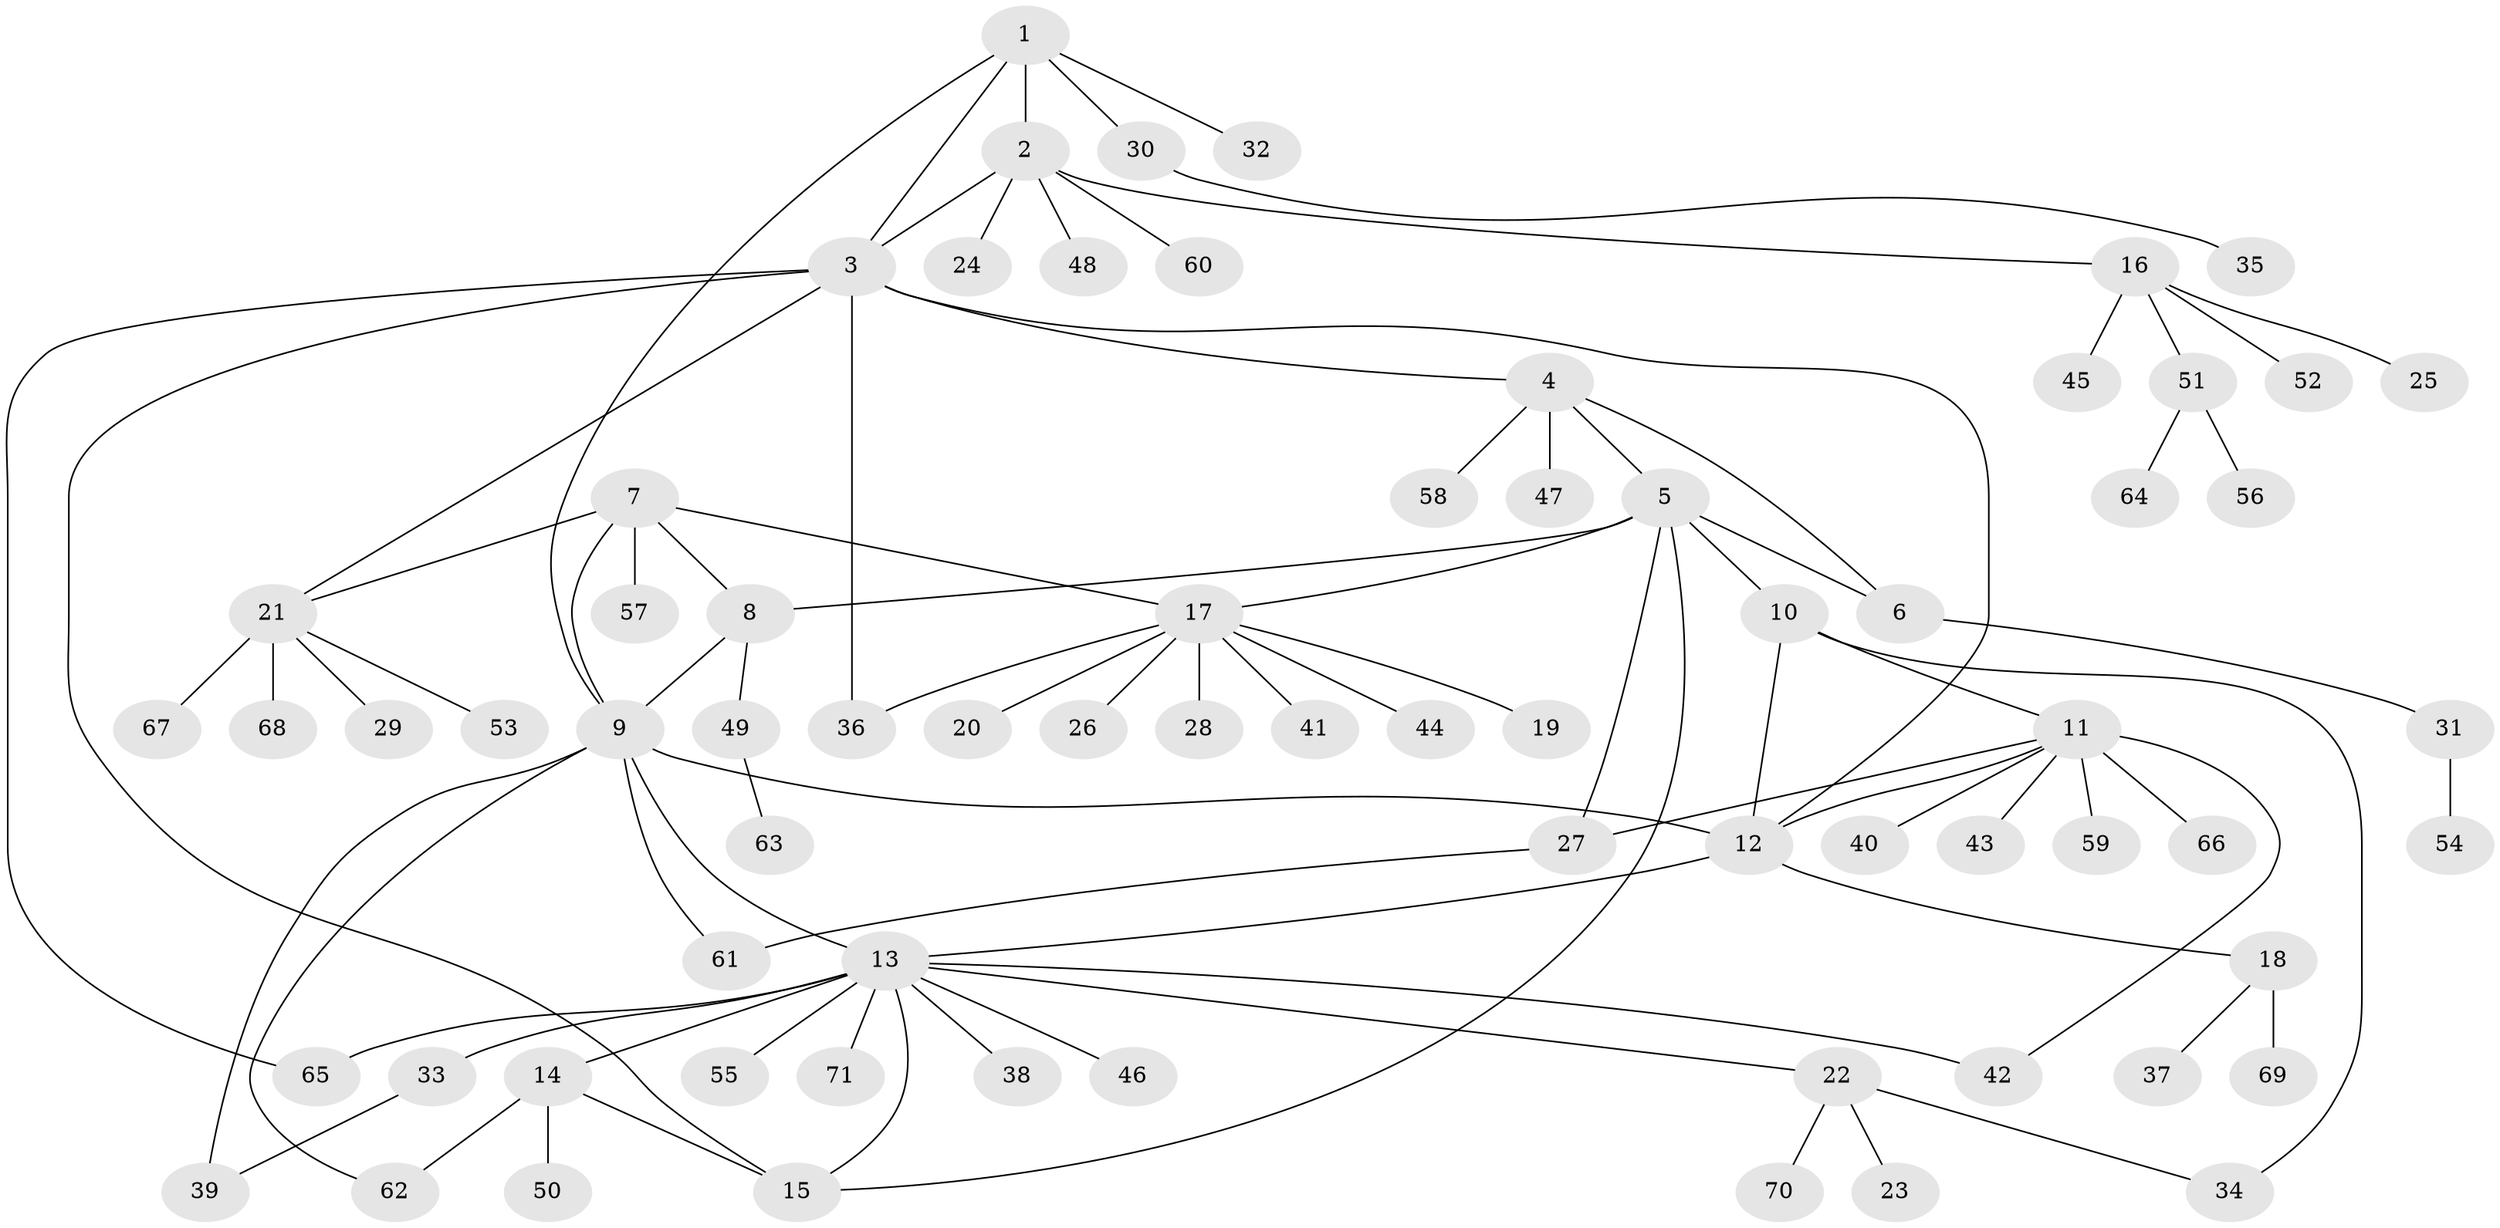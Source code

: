 // Generated by graph-tools (version 1.1) at 2025/54/03/09/25 04:54:47]
// undirected, 71 vertices, 91 edges
graph export_dot {
graph [start="1"]
  node [color=gray90,style=filled];
  1;
  2;
  3;
  4;
  5;
  6;
  7;
  8;
  9;
  10;
  11;
  12;
  13;
  14;
  15;
  16;
  17;
  18;
  19;
  20;
  21;
  22;
  23;
  24;
  25;
  26;
  27;
  28;
  29;
  30;
  31;
  32;
  33;
  34;
  35;
  36;
  37;
  38;
  39;
  40;
  41;
  42;
  43;
  44;
  45;
  46;
  47;
  48;
  49;
  50;
  51;
  52;
  53;
  54;
  55;
  56;
  57;
  58;
  59;
  60;
  61;
  62;
  63;
  64;
  65;
  66;
  67;
  68;
  69;
  70;
  71;
  1 -- 2;
  1 -- 3;
  1 -- 9;
  1 -- 30;
  1 -- 32;
  2 -- 3;
  2 -- 16;
  2 -- 24;
  2 -- 48;
  2 -- 60;
  3 -- 4;
  3 -- 12;
  3 -- 15;
  3 -- 21;
  3 -- 36;
  3 -- 65;
  4 -- 5;
  4 -- 6;
  4 -- 47;
  4 -- 58;
  5 -- 6;
  5 -- 8;
  5 -- 10;
  5 -- 15;
  5 -- 17;
  5 -- 27;
  6 -- 31;
  7 -- 8;
  7 -- 9;
  7 -- 17;
  7 -- 21;
  7 -- 57;
  8 -- 9;
  8 -- 49;
  9 -- 12;
  9 -- 13;
  9 -- 39;
  9 -- 61;
  9 -- 62;
  10 -- 11;
  10 -- 12;
  10 -- 34;
  11 -- 12;
  11 -- 27;
  11 -- 40;
  11 -- 42;
  11 -- 43;
  11 -- 59;
  11 -- 66;
  12 -- 13;
  12 -- 18;
  13 -- 14;
  13 -- 15;
  13 -- 22;
  13 -- 33;
  13 -- 38;
  13 -- 42;
  13 -- 46;
  13 -- 55;
  13 -- 65;
  13 -- 71;
  14 -- 15;
  14 -- 50;
  14 -- 62;
  16 -- 25;
  16 -- 45;
  16 -- 51;
  16 -- 52;
  17 -- 19;
  17 -- 20;
  17 -- 26;
  17 -- 28;
  17 -- 36;
  17 -- 41;
  17 -- 44;
  18 -- 37;
  18 -- 69;
  21 -- 29;
  21 -- 53;
  21 -- 67;
  21 -- 68;
  22 -- 23;
  22 -- 34;
  22 -- 70;
  27 -- 61;
  30 -- 35;
  31 -- 54;
  33 -- 39;
  49 -- 63;
  51 -- 56;
  51 -- 64;
}
